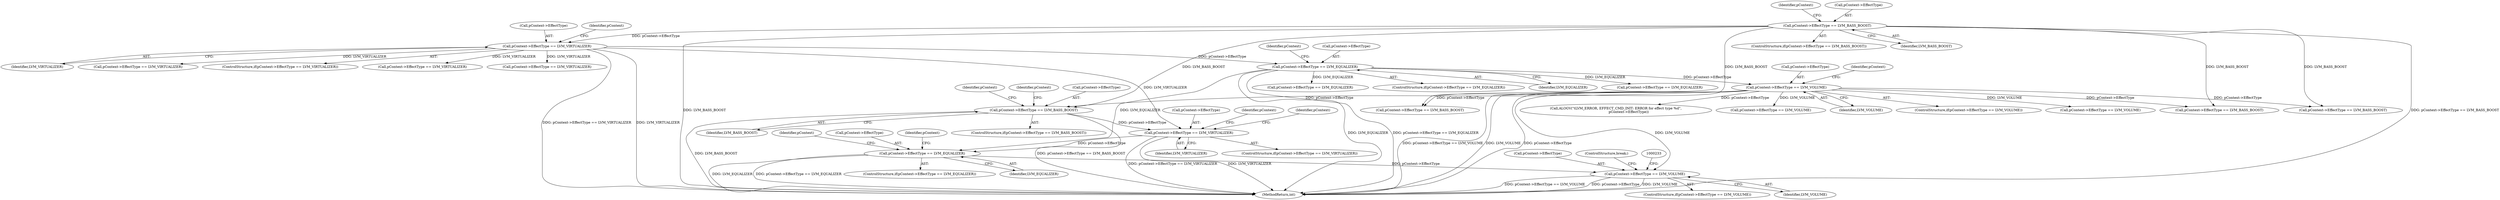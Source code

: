 digraph "0_Android_9e29523b9537983b4c4b205ff868d0b3bca0383b@pointer" {
"1000214" [label="(Call,pContext->EffectType == LVM_EQUALIZER)"];
"1000204" [label="(Call,pContext->EffectType == LVM_VIRTUALIZER)"];
"1000194" [label="(Call,pContext->EffectType == LVM_BASS_BOOST)"];
"1000144" [label="(Call,pContext->EffectType == LVM_VOLUME)"];
"1000137" [label="(Call,pContext->EffectType == LVM_EQUALIZER)"];
"1000130" [label="(Call,pContext->EffectType == LVM_VIRTUALIZER)"];
"1000123" [label="(Call,pContext->EffectType == LVM_BASS_BOOST)"];
"1000224" [label="(Call,pContext->EffectType == LVM_VOLUME)"];
"1000226" [label="(Identifier,pContext)"];
"1001005" [label="(Call,pContext->EffectType == LVM_VIRTUALIZER)"];
"1000130" [label="(Call,pContext->EffectType == LVM_VIRTUALIZER)"];
"1000206" [label="(Identifier,pContext)"];
"1000138" [label="(Call,pContext->EffectType)"];
"1000204" [label="(Call,pContext->EffectType == LVM_VIRTUALIZER)"];
"1000145" [label="(Call,pContext->EffectType)"];
"1000179" [label="(Call,ALOGV(\"\tLVM_ERROR, EFFECT_CMD_INIT: ERROR for effect type %d\",\n                        pContext->EffectType))"];
"1000132" [label="(Identifier,pContext)"];
"1000221" [label="(Identifier,pContext)"];
"1000223" [label="(ControlStructure,if(pContext->EffectType == LVM_VOLUME))"];
"1000136" [label="(ControlStructure,if(pContext->EffectType == LVM_EQUALIZER))"];
"1000144" [label="(Call,pContext->EffectType == LVM_VOLUME)"];
"1000194" [label="(Call,pContext->EffectType == LVM_BASS_BOOST)"];
"1000225" [label="(Call,pContext->EffectType)"];
"1000127" [label="(Identifier,LVM_BASS_BOOST)"];
"1000205" [label="(Call,pContext->EffectType)"];
"1000124" [label="(Call,pContext->EffectType)"];
"1000213" [label="(ControlStructure,if(pContext->EffectType == LVM_EQUALIZER))"];
"1000141" [label="(Identifier,LVM_EQUALIZER)"];
"1001271" [label="(MethodReturn,int)"];
"1000193" [label="(ControlStructure,if(pContext->EffectType == LVM_BASS_BOOST))"];
"1000123" [label="(Call,pContext->EffectType == LVM_BASS_BOOST)"];
"1000129" [label="(ControlStructure,if(pContext->EffectType == LVM_VIRTUALIZER))"];
"1000208" [label="(Identifier,LVM_VIRTUALIZER)"];
"1000137" [label="(Call,pContext->EffectType == LVM_EQUALIZER)"];
"1000495" [label="(Call,pContext->EffectType == LVM_VOLUME)"];
"1000152" [label="(Identifier,pContext)"];
"1000131" [label="(Call,pContext->EffectType)"];
"1000211" [label="(Identifier,pContext)"];
"1000441" [label="(Call,pContext->EffectType == LVM_VIRTUALIZER)"];
"1000216" [label="(Identifier,pContext)"];
"1000470" [label="(Call,pContext->EffectType == LVM_EQUALIZER)"];
"1000921" [label="(Call,pContext->EffectType == LVM_BASS_BOOST)"];
"1000238" [label="(ControlStructure,break;)"];
"1000224" [label="(Call,pContext->EffectType == LVM_VOLUME)"];
"1000198" [label="(Identifier,LVM_BASS_BOOST)"];
"1000618" [label="(Call,pContext->EffectType == LVM_VIRTUALIZER)"];
"1000195" [label="(Call,pContext->EffectType)"];
"1000228" [label="(Identifier,LVM_VOLUME)"];
"1000218" [label="(Identifier,LVM_EQUALIZER)"];
"1000214" [label="(Call,pContext->EffectType == LVM_EQUALIZER)"];
"1000414" [label="(Call,pContext->EffectType == LVM_BASS_BOOST)"];
"1000201" [label="(Identifier,pContext)"];
"1000538" [label="(Call,pContext->EffectType == LVM_BASS_BOOST)"];
"1000203" [label="(ControlStructure,if(pContext->EffectType == LVM_VIRTUALIZER))"];
"1000134" [label="(Identifier,LVM_VIRTUALIZER)"];
"1000148" [label="(Identifier,LVM_VOLUME)"];
"1000139" [label="(Identifier,pContext)"];
"1000122" [label="(ControlStructure,if(pContext->EffectType == LVM_BASS_BOOST))"];
"1000143" [label="(ControlStructure,if(pContext->EffectType == LVM_VOLUME))"];
"1000709" [label="(Call,pContext->EffectType == LVM_EQUALIZER)"];
"1000146" [label="(Identifier,pContext)"];
"1000215" [label="(Call,pContext->EffectType)"];
"1000773" [label="(Call,pContext->EffectType == LVM_VOLUME)"];
"1000214" -> "1000213"  [label="AST: "];
"1000214" -> "1000218"  [label="CFG: "];
"1000215" -> "1000214"  [label="AST: "];
"1000218" -> "1000214"  [label="AST: "];
"1000221" -> "1000214"  [label="CFG: "];
"1000226" -> "1000214"  [label="CFG: "];
"1000214" -> "1001271"  [label="DDG: pContext->EffectType == LVM_EQUALIZER"];
"1000214" -> "1001271"  [label="DDG: LVM_EQUALIZER"];
"1000204" -> "1000214"  [label="DDG: pContext->EffectType"];
"1000137" -> "1000214"  [label="DDG: LVM_EQUALIZER"];
"1000214" -> "1000224"  [label="DDG: pContext->EffectType"];
"1000204" -> "1000203"  [label="AST: "];
"1000204" -> "1000208"  [label="CFG: "];
"1000205" -> "1000204"  [label="AST: "];
"1000208" -> "1000204"  [label="AST: "];
"1000211" -> "1000204"  [label="CFG: "];
"1000216" -> "1000204"  [label="CFG: "];
"1000204" -> "1001271"  [label="DDG: LVM_VIRTUALIZER"];
"1000204" -> "1001271"  [label="DDG: pContext->EffectType == LVM_VIRTUALIZER"];
"1000194" -> "1000204"  [label="DDG: pContext->EffectType"];
"1000130" -> "1000204"  [label="DDG: LVM_VIRTUALIZER"];
"1000194" -> "1000193"  [label="AST: "];
"1000194" -> "1000198"  [label="CFG: "];
"1000195" -> "1000194"  [label="AST: "];
"1000198" -> "1000194"  [label="AST: "];
"1000201" -> "1000194"  [label="CFG: "];
"1000206" -> "1000194"  [label="CFG: "];
"1000194" -> "1001271"  [label="DDG: pContext->EffectType == LVM_BASS_BOOST"];
"1000194" -> "1001271"  [label="DDG: LVM_BASS_BOOST"];
"1000144" -> "1000194"  [label="DDG: pContext->EffectType"];
"1000123" -> "1000194"  [label="DDG: LVM_BASS_BOOST"];
"1000144" -> "1000143"  [label="AST: "];
"1000144" -> "1000148"  [label="CFG: "];
"1000145" -> "1000144"  [label="AST: "];
"1000148" -> "1000144"  [label="AST: "];
"1000152" -> "1000144"  [label="CFG: "];
"1000144" -> "1001271"  [label="DDG: pContext->EffectType == LVM_VOLUME"];
"1000144" -> "1001271"  [label="DDG: LVM_VOLUME"];
"1000144" -> "1001271"  [label="DDG: pContext->EffectType"];
"1000137" -> "1000144"  [label="DDG: pContext->EffectType"];
"1000144" -> "1000179"  [label="DDG: pContext->EffectType"];
"1000144" -> "1000224"  [label="DDG: LVM_VOLUME"];
"1000144" -> "1000414"  [label="DDG: pContext->EffectType"];
"1000144" -> "1000495"  [label="DDG: LVM_VOLUME"];
"1000144" -> "1000538"  [label="DDG: pContext->EffectType"];
"1000144" -> "1000773"  [label="DDG: LVM_VOLUME"];
"1000144" -> "1000921"  [label="DDG: pContext->EffectType"];
"1000137" -> "1000136"  [label="AST: "];
"1000137" -> "1000141"  [label="CFG: "];
"1000138" -> "1000137"  [label="AST: "];
"1000141" -> "1000137"  [label="AST: "];
"1000146" -> "1000137"  [label="CFG: "];
"1000137" -> "1001271"  [label="DDG: LVM_EQUALIZER"];
"1000137" -> "1001271"  [label="DDG: pContext->EffectType == LVM_EQUALIZER"];
"1000130" -> "1000137"  [label="DDG: pContext->EffectType"];
"1000137" -> "1000470"  [label="DDG: LVM_EQUALIZER"];
"1000137" -> "1000709"  [label="DDG: LVM_EQUALIZER"];
"1000130" -> "1000129"  [label="AST: "];
"1000130" -> "1000134"  [label="CFG: "];
"1000131" -> "1000130"  [label="AST: "];
"1000134" -> "1000130"  [label="AST: "];
"1000139" -> "1000130"  [label="CFG: "];
"1000130" -> "1001271"  [label="DDG: pContext->EffectType == LVM_VIRTUALIZER"];
"1000130" -> "1001271"  [label="DDG: LVM_VIRTUALIZER"];
"1000123" -> "1000130"  [label="DDG: pContext->EffectType"];
"1000130" -> "1000441"  [label="DDG: LVM_VIRTUALIZER"];
"1000130" -> "1000618"  [label="DDG: LVM_VIRTUALIZER"];
"1000130" -> "1001005"  [label="DDG: LVM_VIRTUALIZER"];
"1000123" -> "1000122"  [label="AST: "];
"1000123" -> "1000127"  [label="CFG: "];
"1000124" -> "1000123"  [label="AST: "];
"1000127" -> "1000123"  [label="AST: "];
"1000132" -> "1000123"  [label="CFG: "];
"1000123" -> "1001271"  [label="DDG: pContext->EffectType == LVM_BASS_BOOST"];
"1000123" -> "1001271"  [label="DDG: LVM_BASS_BOOST"];
"1000123" -> "1000414"  [label="DDG: LVM_BASS_BOOST"];
"1000123" -> "1000538"  [label="DDG: LVM_BASS_BOOST"];
"1000123" -> "1000921"  [label="DDG: LVM_BASS_BOOST"];
"1000224" -> "1000223"  [label="AST: "];
"1000224" -> "1000228"  [label="CFG: "];
"1000225" -> "1000224"  [label="AST: "];
"1000228" -> "1000224"  [label="AST: "];
"1000233" -> "1000224"  [label="CFG: "];
"1000238" -> "1000224"  [label="CFG: "];
"1000224" -> "1001271"  [label="DDG: pContext->EffectType"];
"1000224" -> "1001271"  [label="DDG: LVM_VOLUME"];
"1000224" -> "1001271"  [label="DDG: pContext->EffectType == LVM_VOLUME"];
}
